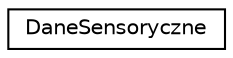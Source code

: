 digraph "Graphical Class Hierarchy"
{
 // LATEX_PDF_SIZE
  edge [fontname="Helvetica",fontsize="10",labelfontname="Helvetica",labelfontsize="10"];
  node [fontname="Helvetica",fontsize="10",shape=record];
  rankdir="LR";
  Node0 [label="DaneSensoryczne",height=0.2,width=0.4,color="black", fillcolor="white", style="filled",URL="$classDaneSensoryczne.html",tooltip="Klasa przechowująca dane dotyczące wykonanych pomiarów (czujniki i bateria)."];
}
